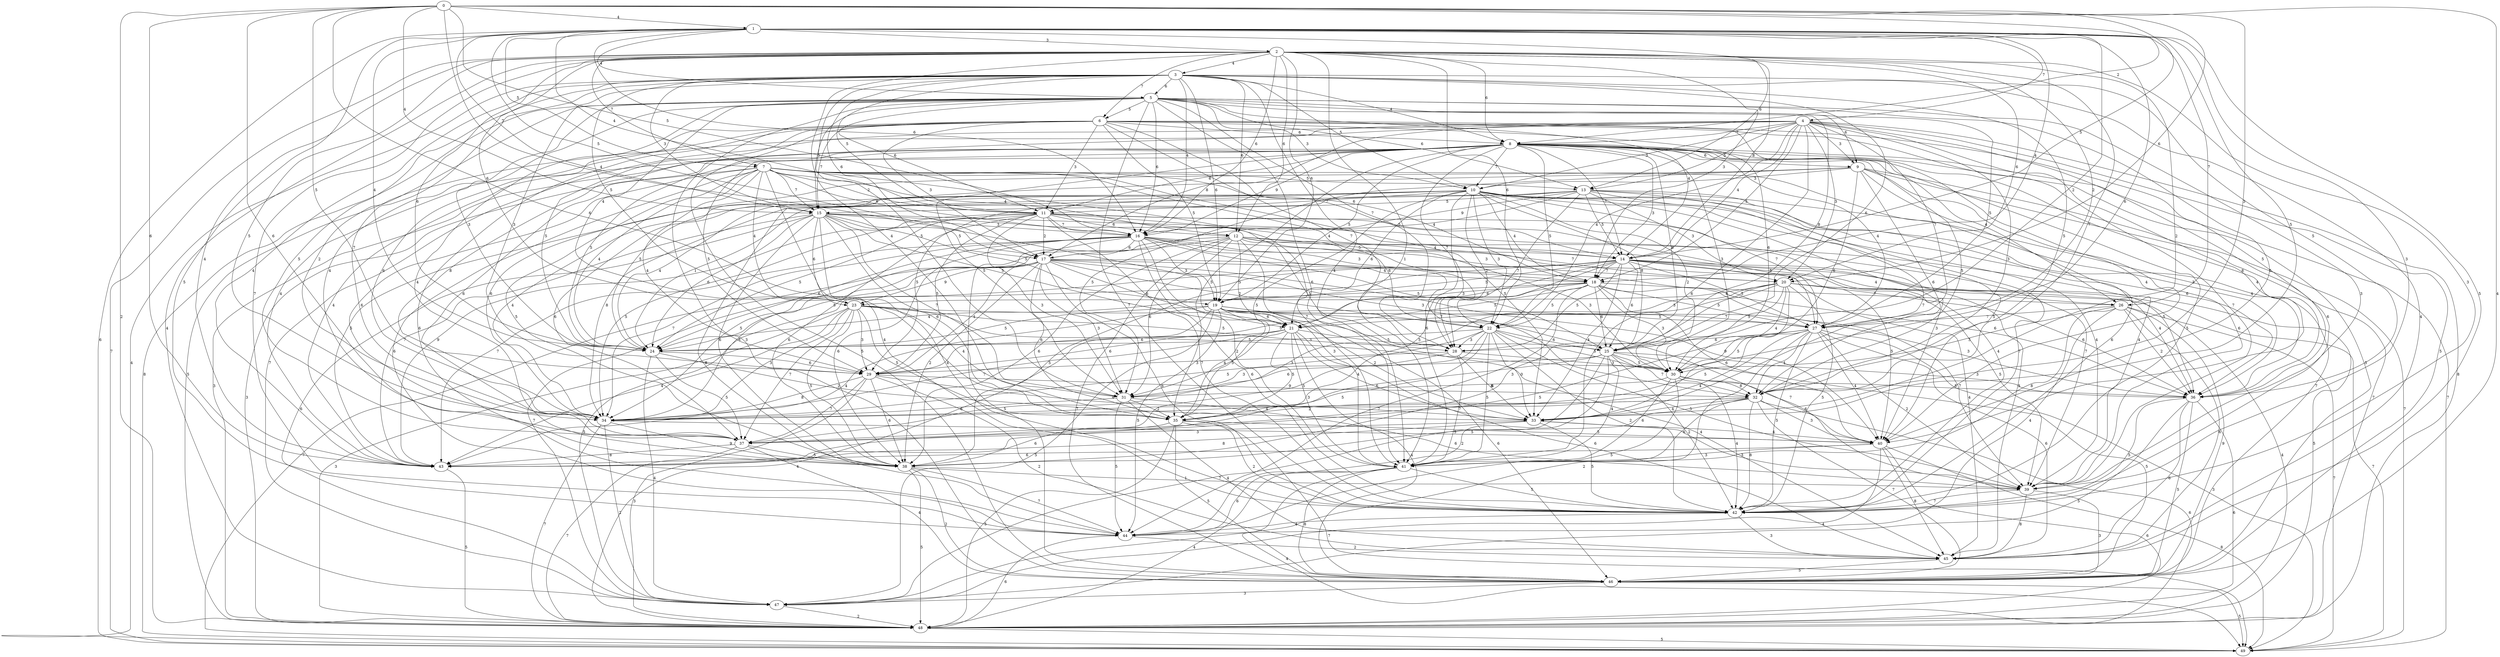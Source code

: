 strict digraph "" {
	0 -> 1	[label=4];
	0 -> 8	[label=2];
	0 -> 14	[label=5];
	0 -> 15	[label=4];
	0 -> 16	[label=5];
	0 -> 20	[label=6];
	0 -> 21	[label=4];
	0 -> 29	[label=5];
	0 -> 32	[label=3];
	0 -> 35	[label=6];
	0 -> 38	[label=6];
	0 -> 43	[label=6];
	0 -> 46	[label=4];
	0 -> 48	[label=2];
	1 -> 15	[label=7];
	1 -> 16	[label=6];
	1 -> 2	[label=3];
	1 -> 4	[label=7];
	1 -> 5	[label=4];
	1 -> 7	[label=5];
	1 -> 11	[label=4];
	1 -> 13	[label=6];
	1 -> 17	[label=5];
	1 -> 18	[label=4];
	1 -> 24	[label=4];
	1 -> 25	[label=2];
	1 -> 26	[label=7];
	1 -> 30	[label=6];
	1 -> 33	[label=5];
	1 -> 39	[label=3];
	1 -> 44	[label=5];
	1 -> 45	[label=5];
	1 -> 49	[label=6];
	8 -> 14	[label=7];
	8 -> 16	[label=9];
	8 -> 29	[label=5];
	8 -> 32	[label=5];
	8 -> 35	[label=5];
	8 -> 43	[label=4];
	8 -> 46	[label=5];
	8 -> 48	[label=3];
	8 -> 11	[label=6];
	8 -> 18	[label=3];
	8 -> 24	[label=5];
	8 -> 25	[label=8];
	8 -> 26	[label=4];
	8 -> 30	[label=3];
	8 -> 49	[label=7];
	8 -> 19	[label=5];
	8 -> 22	[label=5];
	8 -> 27	[label=4];
	8 -> 42	[label=5];
	8 -> 10	[label=7];
	8 -> 31	[label=5];
	8 -> 36	[label=8];
	8 -> 37	[label=6];
	8 -> 9	[label=6];
	8 -> 28	[label=7];
	14 -> 21	[label=6];
	14 -> 35	[label=5];
	14 -> 38	[label=5];
	14 -> 48	[label=5];
	14 -> 18	[label=7];
	14 -> 24	[label=5];
	14 -> 25	[label=6];
	14 -> 26	[label=4];
	14 -> 33	[label=4];
	14 -> 39	[label=5];
	14 -> 19	[label=5];
	14 -> 27	[label=5];
	14 -> 47	[label=5];
	14 -> 36	[label=4];
	14 -> 40	[label=5];
	14 -> 28	[label=5];
	15 -> 16	[label=3];
	15 -> 21	[label=5];
	15 -> 35	[label=6];
	15 -> 38	[label=6];
	15 -> 43	[label=7];
	15 -> 17	[label=5];
	15 -> 24	[label=6];
	15 -> 45	[label=3];
	15 -> 19	[label=5];
	15 -> 23	[label=6];
	15 -> 42	[label=4];
	15 -> 47	[label=6];
	15 -> 31	[label=7];
	15 -> 40	[label=3];
	16 -> 20	[label=3];
	16 -> 32	[label=7];
	16 -> 38	[label=6];
	16 -> 43	[label=7];
	16 -> 46	[label=5];
	16 -> 17	[label=6];
	16 -> 18	[label=3];
	16 -> 24	[label=6];
	16 -> 25	[label=5];
	16 -> 45	[label=4];
	16 -> 19	[label=3];
	16 -> 34	[label=7];
	16 -> 41	[label=2];
	16 -> 42	[label=6];
	20 -> 21	[label=3];
	20 -> 38	[label=3];
	20 -> 48	[label=4];
	20 -> 25	[label=5];
	20 -> 30	[label=4];
	20 -> 33	[label=5];
	20 -> 49	[label=7];
	20 -> 23	[label=4];
	20 -> 42	[label=5];
	20 -> 36	[label=6];
	20 -> 37	[label=3];
	21 -> 29	[label=6];
	21 -> 35	[label=5];
	21 -> 46	[label=4];
	21 -> 24	[label=6];
	21 -> 25	[label=5];
	21 -> 33	[label=4];
	21 -> 45	[label=6];
	21 -> 34	[label=7];
	21 -> 41	[label=3];
	21 -> 31	[label=5];
	29 -> 32	[label=9];
	29 -> 38	[label=6];
	29 -> 48	[label=3];
	29 -> 33	[label=4];
	29 -> 45	[label=2];
	29 -> 34	[label=8];
	29 -> 37	[label=7];
	32 -> 35	[label=2];
	32 -> 38	[label=5];
	32 -> 46	[label=7];
	32 -> 48	[label=6];
	32 -> 33	[label=4];
	32 -> 34	[label=4];
	32 -> 41	[label=6];
	32 -> 42	[label=8];
	32 -> 40	[label=3];
	35 -> 38	[label=6];
	35 -> 46	[label=5];
	35 -> 48	[label=5];
	35 -> 49	[label=7];
	35 -> 42	[label=2];
	35 -> 40	[label=5];
	38 -> 46	[label=2];
	38 -> 48	[label=5];
	38 -> 39	[label=1];
	38 -> 44	[label=7];
	43 -> 48	[label=5];
	46 -> 49	[label=5];
	46 -> 47	[label=3];
	48 -> 49	[label=5];
	2 -> 8	[label=6];
	2 -> 14	[label=8];
	2 -> 16	[label=6];
	2 -> 20	[label=6];
	2 -> 32	[label=7];
	2 -> 35	[label=4];
	2 -> 43	[label=4];
	2 -> 7	[label=7];
	2 -> 18	[label=3];
	2 -> 24	[label=6];
	2 -> 33	[label=2];
	2 -> 44	[label=7];
	2 -> 49	[label=7];
	2 -> 3	[label=4];
	2 -> 6	[label=7];
	2 -> 12	[label=6];
	2 -> 19	[label=6];
	2 -> 22	[label=6];
	2 -> 23	[label=6];
	2 -> 27	[label=2];
	2 -> 34	[label=5];
	2 -> 41	[label=1];
	2 -> 42	[label=3];
	2 -> 47	[label=4];
	4 -> 8	[label=7];
	4 -> 14	[label=4];
	4 -> 20	[label=3];
	4 -> 32	[label=3];
	4 -> 43	[label=4];
	4 -> 46	[label=5];
	4 -> 48	[label=8];
	4 -> 13	[label=5];
	4 -> 17	[label=8];
	4 -> 18	[label=5];
	4 -> 22	[label=4];
	4 -> 27	[label=7];
	4 -> 34	[label=8];
	4 -> 41	[label=6];
	4 -> 42	[label=6];
	4 -> 47	[label=7];
	4 -> 10	[label=3];
	4 -> 9	[label=3];
	4 -> 40	[label=4];
	5 -> 14	[label=4];
	5 -> 15	[label=5];
	5 -> 16	[label=6];
	5 -> 38	[label=4];
	5 -> 46	[label=3];
	5 -> 11	[label=6];
	5 -> 13	[label=6];
	5 -> 24	[label=3];
	5 -> 25	[label=8];
	5 -> 39	[label=3];
	5 -> 49	[label=8];
	5 -> 6	[label=5];
	5 -> 23	[label=4];
	5 -> 27	[label=5];
	5 -> 34	[label=2];
	5 -> 41	[label=6];
	5 -> 42	[label=7];
	5 -> 10	[label=3];
	5 -> 37	[label=4];
	5 -> 9	[label=6];
	5 -> 40	[label=5];
	5 -> 28	[label=5];
	7 -> 14	[label=7];
	7 -> 15	[label=7];
	7 -> 16	[label=6];
	7 -> 29	[label=4];
	7 -> 38	[label=5];
	7 -> 48	[label=3];
	7 -> 11	[label=2];
	7 -> 13	[label=5];
	7 -> 24	[label=4];
	7 -> 33	[label=5];
	7 -> 44	[label=6];
	7 -> 12	[label=4];
	7 -> 22	[label=5];
	7 -> 23	[label=4];
	7 -> 41	[label=7];
	7 -> 42	[label=4];
	7 -> 36	[label=3];
	7 -> 37	[label=6];
	11 -> 14	[label=4];
	11 -> 16	[label=7];
	11 -> 29	[label=5];
	11 -> 38	[label=6];
	11 -> 43	[label=9];
	11 -> 17	[label=2];
	11 -> 24	[label=5];
	11 -> 39	[label=7];
	11 -> 12	[label=6];
	11 -> 22	[label=6];
	11 -> 27	[label=5];
	11 -> 34	[label=5];
	11 -> 42	[label=7];
	11 -> 31	[label=3];
	13 -> 14	[label=5];
	13 -> 15	[label=5];
	13 -> 16	[label=9];
	13 -> 20	[label=3];
	13 -> 17	[label=4];
	13 -> 24	[label=1];
	13 -> 33	[label=7];
	13 -> 39	[label=4];
	13 -> 34	[label=8];
	13 -> 42	[label=7];
	13 -> 36	[label=4];
	13 -> 28	[label=7];
	17 -> 21	[label=6];
	17 -> 29	[label=4];
	17 -> 35	[label=6];
	17 -> 38	[label=2];
	17 -> 18	[label=4];
	17 -> 25	[label=3];
	17 -> 49	[label=7];
	17 -> 22	[label=2];
	17 -> 23	[label=9];
	17 -> 34	[label=5];
	17 -> 42	[label=6];
	17 -> 31	[label=3];
	17 -> 36	[label=6];
	17 -> 40	[label=9];
	18 -> 21	[label=5];
	18 -> 29	[label=5];
	18 -> 24	[label=4];
	18 -> 25	[label=6];
	18 -> 26	[label=7];
	18 -> 30	[label=3];
	18 -> 39	[label=7];
	18 -> 44	[label=7];
	18 -> 19	[label=3];
	18 -> 22	[label=5];
	18 -> 27	[label=5];
	18 -> 40	[label=6];
	24 -> 29	[label=6];
	24 -> 33	[label=2];
	24 -> 47	[label=4];
	24 -> 37	[label=5];
	25 -> 32	[label=7];
	25 -> 35	[label=6];
	25 -> 46	[label=5];
	25 -> 30	[label=5];
	25 -> 44	[label=2];
	25 -> 41	[label=4];
	25 -> 42	[label=2];
	25 -> 47	[label=7];
	25 -> 31	[label=6];
	25 -> 36	[label=3];
	26 -> 46	[label=9];
	26 -> 30	[label=3];
	26 -> 44	[label=4];
	26 -> 45	[label=6];
	26 -> 49	[label=7];
	26 -> 27	[label=7];
	26 -> 41	[label=8];
	26 -> 36	[label=2];
	30 -> 32	[label=8];
	30 -> 44	[label=5];
	30 -> 41	[label=6];
	30 -> 42	[label=4];
	30 -> 31	[label=8];
	30 -> 36	[label=5];
	30 -> 40	[label=6];
	33 -> 43	[label=8];
	33 -> 39	[label=3];
	33 -> 42	[label=5];
	33 -> 37	[label=3];
	33 -> 40	[label=4];
	39 -> 46	[label=3];
	39 -> 45	[label=8];
	39 -> 42	[label=7];
	44 -> 48	[label=6];
	44 -> 45	[label=2];
	45 -> 46	[label=5];
	3 -> 8	[label=4];
	3 -> 15	[label=3];
	3 -> 16	[label=4];
	3 -> 29	[label=3];
	3 -> 32	[label=5];
	3 -> 43	[label=4];
	3 -> 5	[label=6];
	3 -> 11	[label=5];
	3 -> 17	[label=6];
	3 -> 25	[label=6];
	3 -> 45	[label=4];
	3 -> 49	[label=4];
	3 -> 12	[label=6];
	3 -> 19	[label=6];
	3 -> 23	[label=5];
	3 -> 34	[label=7];
	3 -> 41	[label=4];
	3 -> 10	[label=5];
	3 -> 31	[label=5];
	3 -> 36	[label=5];
	3 -> 37	[label=5];
	6 -> 8	[label=6];
	6 -> 15	[label=7];
	6 -> 46	[label=5];
	6 -> 48	[label=5];
	6 -> 11	[label=3];
	6 -> 17	[label=3];
	6 -> 18	[label=6];
	6 -> 24	[label=5];
	6 -> 30	[label=6];
	6 -> 39	[label=7];
	6 -> 44	[label=6];
	6 -> 19	[label=5];
	6 -> 34	[label=6];
	6 -> 36	[label=5];
	6 -> 40	[label=4];
	6 -> 28	[label=7];
	12 -> 14	[label=4];
	12 -> 20	[label=7];
	12 -> 21	[label=5];
	12 -> 38	[label=6];
	12 -> 46	[label=7];
	12 -> 30	[label=3];
	12 -> 34	[label=5];
	12 -> 41	[label=3];
	12 -> 47	[label=7];
	12 -> 31	[label=6];
	12 -> 36	[label=5];
	12 -> 28	[label=5];
	19 -> 21	[label=6];
	19 -> 35	[label=4];
	19 -> 43	[label=4];
	19 -> 46	[label=6];
	19 -> 48	[label=4];
	19 -> 24	[label=5];
	19 -> 33	[label=2];
	19 -> 39	[label=7];
	19 -> 44	[label=5];
	19 -> 45	[label=4];
	19 -> 27	[label=7];
	19 -> 47	[label=5];
	19 -> 36	[label=3];
	22 -> 43	[label=5];
	22 -> 24	[label=3];
	22 -> 25	[label=6];
	22 -> 30	[label=5];
	22 -> 33	[label=0];
	22 -> 39	[label=5];
	22 -> 34	[label=5];
	22 -> 41	[label=5];
	22 -> 42	[label=2];
	22 -> 37	[label=5];
	22 -> 28	[label=3];
	23 -> 29	[label=3];
	23 -> 35	[label=5];
	23 -> 38	[label=5];
	23 -> 43	[label=4];
	23 -> 48	[label=3];
	23 -> 30	[label=5];
	23 -> 27	[label=5];
	23 -> 34	[label=3];
	23 -> 31	[label=4];
	23 -> 37	[label=7];
	23 -> 28	[label=5];
	27 -> 32	[label=4];
	27 -> 43	[label=5];
	27 -> 39	[label=2];
	27 -> 45	[label=6];
	27 -> 49	[label=3];
	27 -> 34	[label=5];
	27 -> 42	[label=5];
	27 -> 47	[label=2];
	27 -> 37	[label=4];
	27 -> 40	[label=4];
	27 -> 28	[label=6];
	34 -> 38	[label=9];
	34 -> 48	[label=7];
	34 -> 47	[label=2];
	34 -> 40	[label=5];
	41 -> 46	[label=8];
	41 -> 48	[label=4];
	41 -> 44	[label=6];
	41 -> 49	[label=4];
	41 -> 42	[label=5];
	42 -> 44	[label=4];
	42 -> 45	[label=3];
	47 -> 48	[label=2];
	10 -> 21	[label=6];
	10 -> 29	[label=5];
	10 -> 35	[label=5];
	10 -> 43	[label=5];
	10 -> 46	[label=7];
	10 -> 11	[label=7];
	10 -> 18	[label=4];
	10 -> 24	[label=4];
	10 -> 25	[label=8];
	10 -> 30	[label=2];
	10 -> 39	[label=4];
	10 -> 44	[label=8];
	10 -> 22	[label=3];
	10 -> 27	[label=7];
	10 -> 34	[label=4];
	10 -> 41	[label=6];
	10 -> 42	[label=4];
	10 -> 36	[label=6];
	10 -> 37	[label=6];
	10 -> 40	[label=5];
	10 -> 28	[label=2];
	31 -> 35	[label=2];
	31 -> 39	[label=6];
	31 -> 44	[label=5];
	31 -> 45	[label=4];
	31 -> 34	[label=6];
	36 -> 46	[label=5];
	36 -> 48	[label=6];
	36 -> 45	[label=6];
	36 -> 42	[label=5];
	36 -> 47	[label=5];
	37 -> 38	[label=5];
	37 -> 43	[label=8];
	37 -> 46	[label=4];
	37 -> 48	[label=7];
	9 -> 32	[label=6];
	9 -> 48	[label=7];
	9 -> 24	[label=5];
	9 -> 30	[label=6];
	9 -> 39	[label=6];
	9 -> 49	[label=7];
	9 -> 34	[label=6];
	9 -> 42	[label=6];
	9 -> 10	[label=3];
	9 -> 31	[label=5];
	40 -> 43	[label=6];
	40 -> 48	[label=6];
	40 -> 45	[label=8];
	40 -> 49	[label=8];
	40 -> 41	[label=3];
	40 -> 47	[label=4];
	28 -> 29	[label=3];
	28 -> 30	[label=3];
	28 -> 33	[label=6];
	28 -> 41	[label=7];
	28 -> 31	[label=3];
}
